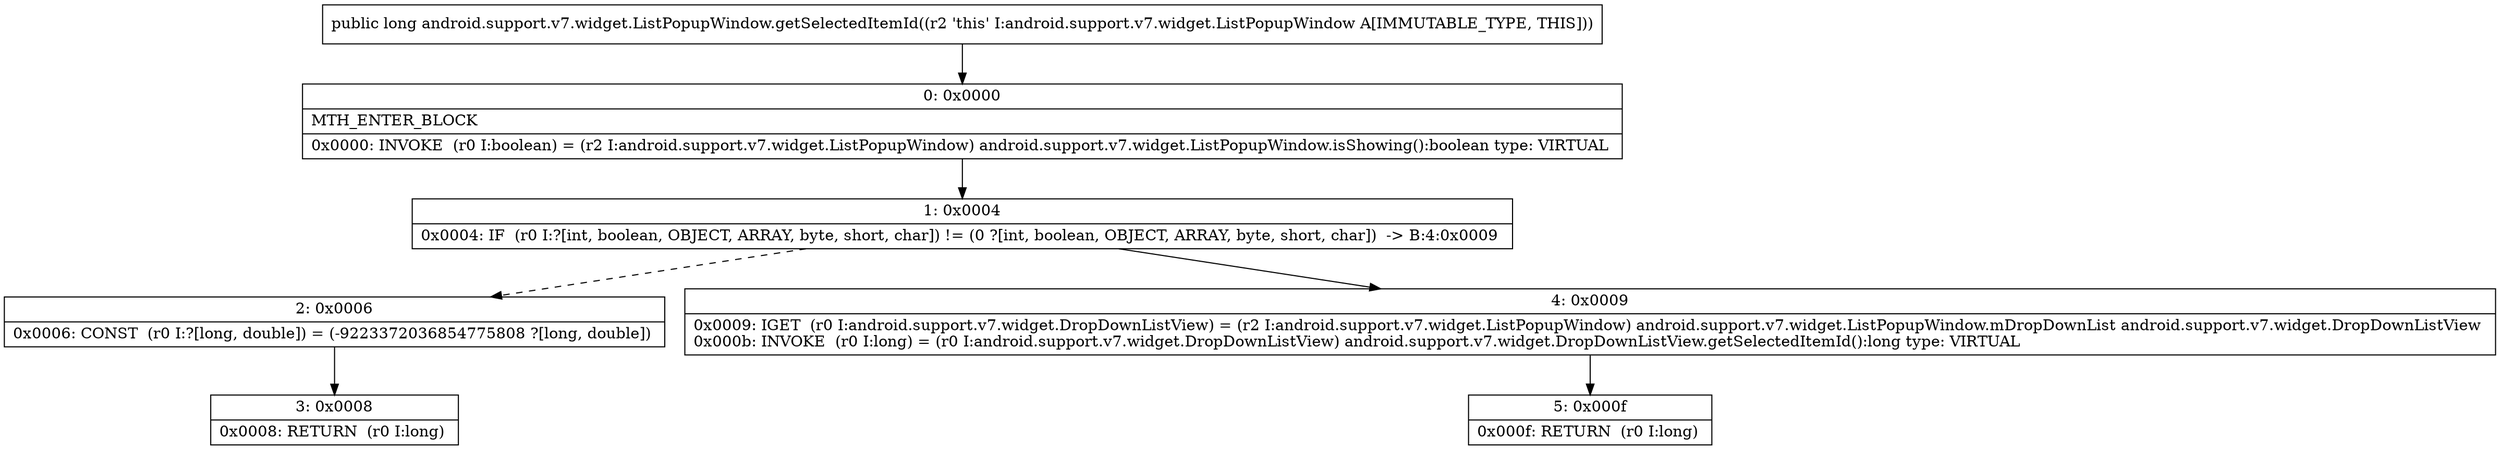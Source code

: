 digraph "CFG forandroid.support.v7.widget.ListPopupWindow.getSelectedItemId()J" {
Node_0 [shape=record,label="{0\:\ 0x0000|MTH_ENTER_BLOCK\l|0x0000: INVOKE  (r0 I:boolean) = (r2 I:android.support.v7.widget.ListPopupWindow) android.support.v7.widget.ListPopupWindow.isShowing():boolean type: VIRTUAL \l}"];
Node_1 [shape=record,label="{1\:\ 0x0004|0x0004: IF  (r0 I:?[int, boolean, OBJECT, ARRAY, byte, short, char]) != (0 ?[int, boolean, OBJECT, ARRAY, byte, short, char])  \-\> B:4:0x0009 \l}"];
Node_2 [shape=record,label="{2\:\ 0x0006|0x0006: CONST  (r0 I:?[long, double]) = (\-9223372036854775808 ?[long, double]) \l}"];
Node_3 [shape=record,label="{3\:\ 0x0008|0x0008: RETURN  (r0 I:long) \l}"];
Node_4 [shape=record,label="{4\:\ 0x0009|0x0009: IGET  (r0 I:android.support.v7.widget.DropDownListView) = (r2 I:android.support.v7.widget.ListPopupWindow) android.support.v7.widget.ListPopupWindow.mDropDownList android.support.v7.widget.DropDownListView \l0x000b: INVOKE  (r0 I:long) = (r0 I:android.support.v7.widget.DropDownListView) android.support.v7.widget.DropDownListView.getSelectedItemId():long type: VIRTUAL \l}"];
Node_5 [shape=record,label="{5\:\ 0x000f|0x000f: RETURN  (r0 I:long) \l}"];
MethodNode[shape=record,label="{public long android.support.v7.widget.ListPopupWindow.getSelectedItemId((r2 'this' I:android.support.v7.widget.ListPopupWindow A[IMMUTABLE_TYPE, THIS])) }"];
MethodNode -> Node_0;
Node_0 -> Node_1;
Node_1 -> Node_2[style=dashed];
Node_1 -> Node_4;
Node_2 -> Node_3;
Node_4 -> Node_5;
}

